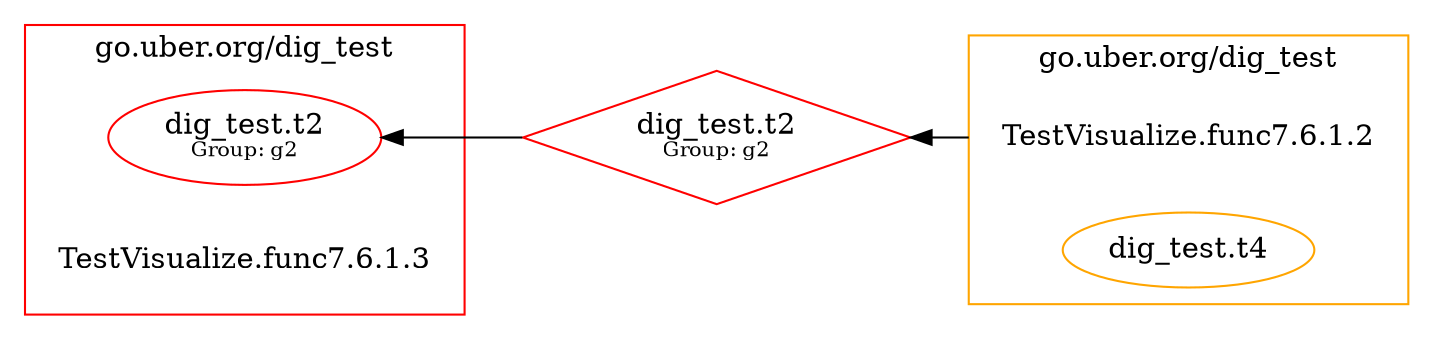 digraph {
	rankdir=RL;
	graph [compound=true];
	"[type=dig_test.t2 group=g2]" [shape=diamond label=<dig_test.t2<BR /><FONT POINT-SIZE="10">Group: g2</FONT>> color=red];
		"[type=dig_test.t2 group=g2]" -> "dig_test.t2[group=g2]1";
		
	
		subgraph cluster_0 {
			label = "go.uber.org/dig_test";
			constructor_0 [shape=plaintext label="TestVisualize.func7.6.1.2"];
			color=orange;
			"dig_test.t4" [label=<dig_test.t4>];
			
		}
		
		
			constructor_0 -> "[type=dig_test.t2 group=g2]" [ltail=cluster_0];
		
		subgraph cluster_1 {
			label = "go.uber.org/dig_test";
			constructor_1 [shape=plaintext label="TestVisualize.func7.6.1.3"];
			color=red;
			"dig_test.t2[group=g2]1" [label=<dig_test.t2<BR /><FONT POINT-SIZE="10">Group: g2</FONT>>];
			
		}
		
		
	"dig_test.t4" [color=orange];
	"dig_test.t2[group=g2]1" [color=red];
	
}